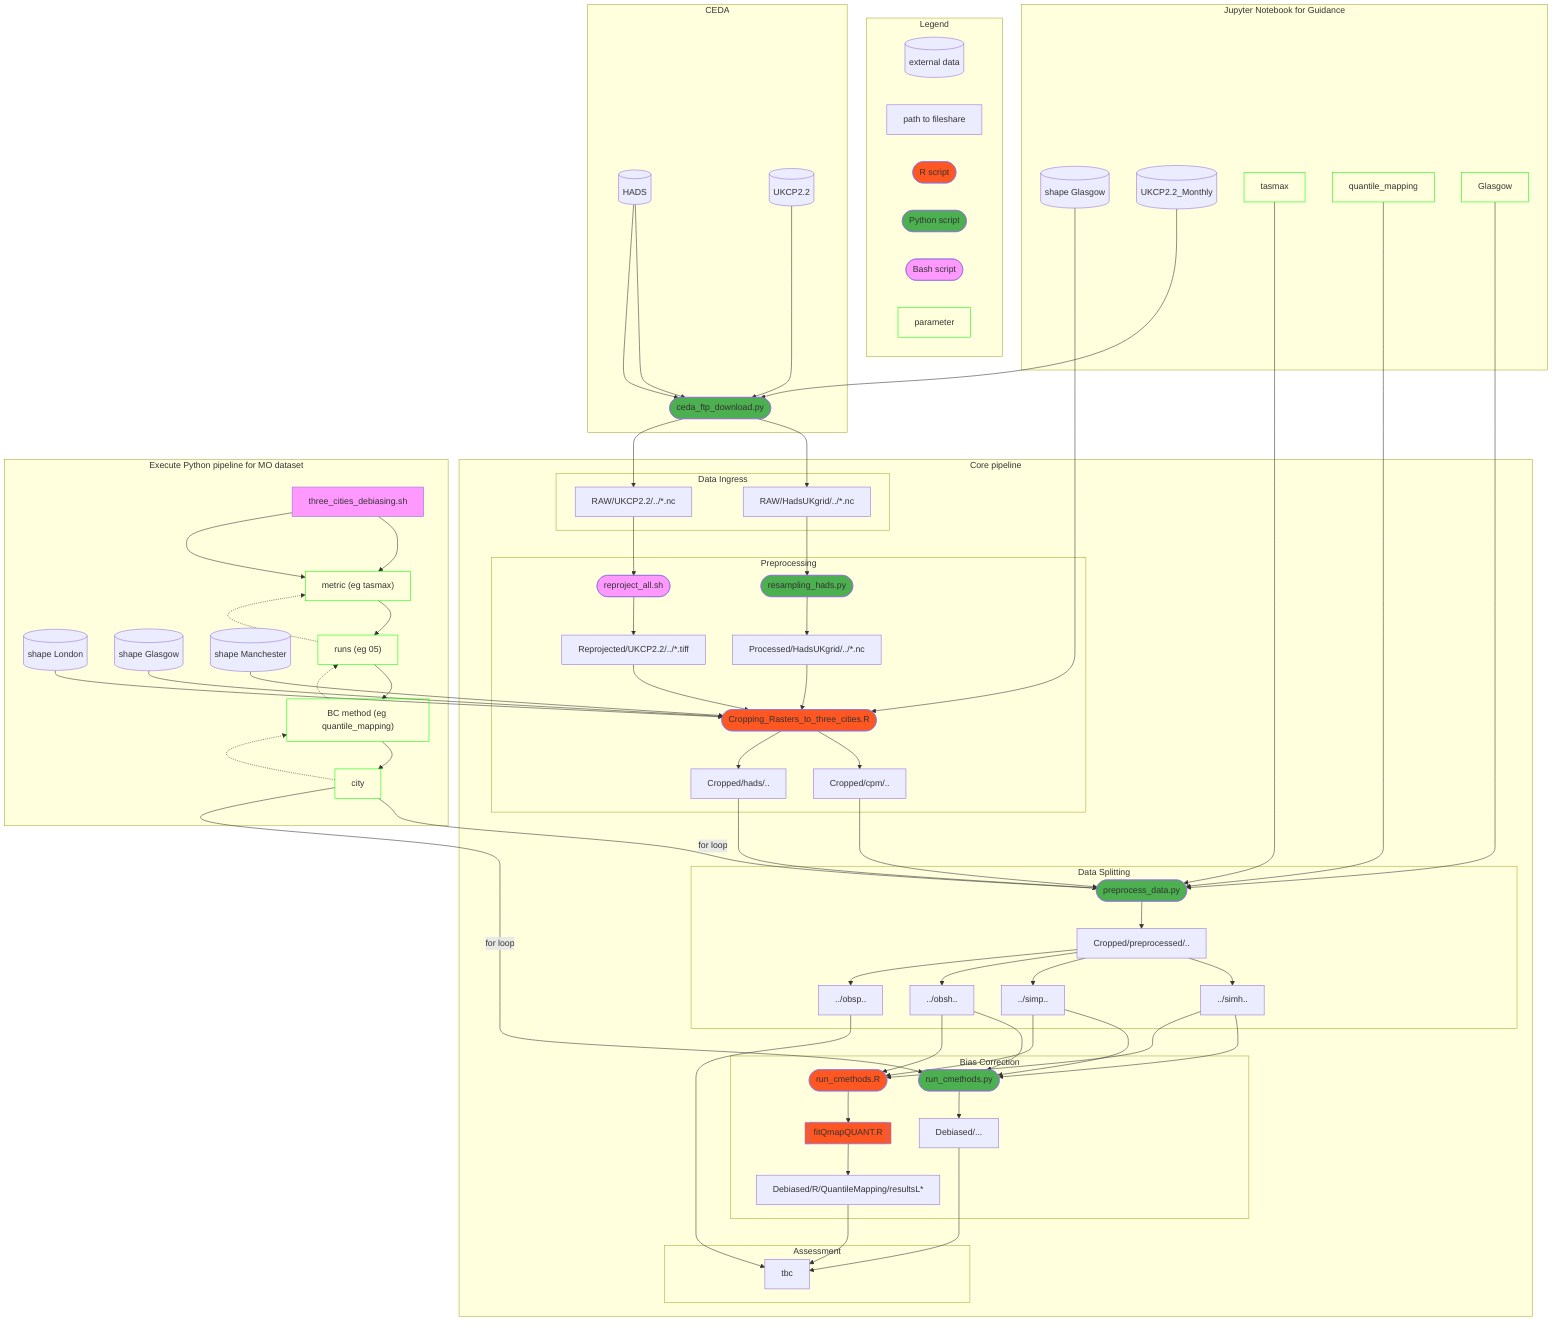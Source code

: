 graph TB

subgraph Legend
    direction RL
    data_external[(external data)]
    data_fileshare[path to fileshare]
    script_r([R script])
    script_py([Python script])
    script_bash([Bash script])
    var[parameter]:::var
end

%%% INPUT DATA 
subgraph CEDA 
    data_hads[(HADS)]
    data_cpm[(UKCP2.2)]
    data_hads --> script_load
    data_cpm --> script_load
    data_hads --> script_load
end

subgraph Core pipeline
    subgraph Data Ingress
        %%% Loading data to disk
        script_load([ceda_ftp_download.py])
        data_hads_raw[RAW/HadsUKgrid/../*.nc]
        data_cpm_raw[RAW/UKCP2.2/../*.nc]
        script_load --> data_hads_raw
        script_load --> data_cpm_raw
    end
    subgraph Preprocessing
        %% resampling & reprojecting
        script_resampling([resampling_hads.py])
        script_reproject([reproject_all.sh])  

        data_hads_res[Processed/HadsUKgrid/../*.nc]
        data_cpm_rep[Reprojected/UKCP2.2/../*.tiff]

        script_resampling --> data_hads_res
        script_reproject --> data_cpm_rep
        
        %% cropping
        script_crop_city([Cropping_Rasters_to_three_cities.R])

        data_cropped_cpm[Cropped/cpm/..]
        data_cropped_hads[Cropped/hads/..]
        script_crop_city --> data_cropped_cpm
        script_crop_city --> data_cropped_hads


    end

    subgraph Data Splitting
        data_outdir[Cropped/preprocessed/..]

        script_preproc([preprocess_data.py])

        data_out_train[../simh..]
        data_out_calibrate[../simp..]
        data_out_groundtruth_h[../obsh..]
        data_out_groundtruth_p[../obsp..]

        script_preproc --> data_outdir

        data_outdir --> data_out_train
        data_outdir --> data_out_calibrate
        data_outdir --> data_out_groundtruth_h
        data_outdir --> data_out_groundtruth_p
    end
    
    subgraph bc[Bias Correction]
        script_bc_py([run_cmethods.py])
        script_bc_r([run_cmethods.R])
        function_bc_r[[fitQmapQUANT.R]]


        data_out_py[Debiased/...]
        data_out_r[Debiased/R/QuantileMapping/resultsL*]

        data_out_train --> script_bc_py
        data_out_calibrate --> script_bc_py
        data_out_groundtruth_h --> script_bc_py
        data_out_train --> script_bc_r
        data_out_calibrate --> script_bc_r
        data_out_groundtruth_h --> script_bc_r
        script_bc_r --> function_bc_r

        script_bc_py-->data_out_py
        function_bc_r-->data_out_r
    end
    
    subgraph Assessment
        script_asses[tbc]
        data_out_groundtruth_p --> script_asses
    end
    data_out_py --> script_asses
    data_out_r --> script_asses
end


subgraph nner_py[Execute Python pipeline for MO dataset]
    data_shape_uk[(shape London)]
    data_shape_gl[(shape Glasgow)]
    data_shape_ma[(shape Manchester)]
    
    
    script_BC_wrapper[three_cities_debiasing.sh]
    param1["metric (eg tasmax)"]:::var
    param2["runs (eg 05)"]:::var
    param3["BC method (eg quantile_mapping)"]:::var
    param4[city]:::var

    script_BC_wrapper --> param1
    param1 --> param2
    param2 --> param3
    param3 --> param4
    param4 -- for loop --> script_preproc

    %% Looping connections
    param4 -.-> param3
    param3 -.-> param2
    param2 -.-> param1
end

subgraph nner_jupyter[Jupyter Notebook for Guidance]
    direction BT
    data_shape_gl2[(shape Glasgow)]    
    data_cpm2[(UKCP2.2_Monthly)]
    
    param5["tasmax"]:::var
    param6["quantile_mapping"]:::var
    param7[Glasgow]:::var

    script_BC_wrapper --> param1
    param5 --> script_preproc
    param6 --> script_preproc
    param7 --> script_preproc

    data_cpm2 --> script_load
    data_shape_gl2 --> script_crop_city
end

%% between block connections
%% input preproc 1
data_hads_raw --> script_resampling
data_cpm_raw --> script_reproject
%% input cropping
data_cpm_rep --> script_crop_city
    
data_hads_res --> script_crop_city
data_shape_uk --> script_crop_city
data_shape_ma --> script_crop_city
data_shape_gl --> script_crop_city

%% input preproc2
data_cropped_cpm --> script_preproc
data_cropped_hads --> script_preproc

param4 -- for loop --> script_bc_py


%% class styles
classDef python fill:#4CAF50;
classDef r fill:#FF5722;
classDef bash fill:#f9f
classDef var fill:none,stroke:#0f0;
classDef dashed stroke-dasharray: 5 5; 

class script_crop_city,script_crop_uk,function_bc_r,script_r,script_df_uk,function_bc,function_crop_bc,fn_crop_cpm,fn_crop_hads,fn_bc,script_bc_r r;
class script_load,script_resampling,script_preproc,script_bc_py,script_py python;
class script_reproject,script_BC_wrapper,script_bash bash;
class inner_py dashed;
class inner_r dashed;